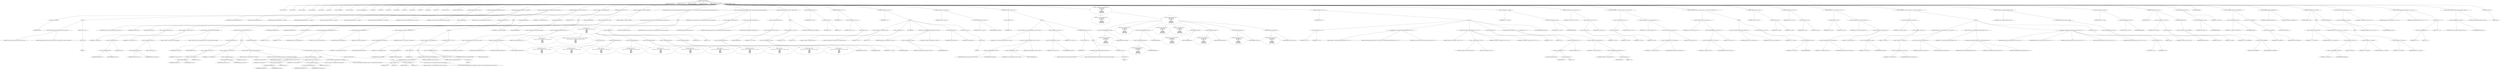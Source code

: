 digraph hostapd_notif_assoc {  
"1000121" [label = "(METHOD,hostapd_notif_assoc)" ]
"1000122" [label = "(PARAM,hostapd_data *hapd)" ]
"1000123" [label = "(PARAM,const u8 *addr)" ]
"1000124" [label = "(PARAM,const u8 *req_ies)" ]
"1000125" [label = "(PARAM,size_t req_ies_len)" ]
"1000126" [label = "(PARAM,int reassoc)" ]
"1000127" [label = "(BLOCK,,)" ]
"1000128" [label = "(LOCAL,v9: const u8 *)" ]
"1000129" [label = "(LOCAL,v10: size_t)" ]
"1000130" [label = "(LOCAL,v12: sta_info *)" ]
"1000131" [label = "(LOCAL,v13: sta_info *)" ]
"1000132" [label = "(LOCAL,v14: bool)" ]
"1000133" [label = "(LOCAL,v15: int)" ]
"1000134" [label = "(LOCAL,v16: unsigned int)" ]
"1000135" [label = "(LOCAL,v17: wpa_event)" ]
"1000136" [label = "(LOCAL,v18: wpa_state_machine *)" ]
"1000137" [label = "(LOCAL,v19: int)" ]
"1000138" [label = "(LOCAL,v20: int)" ]
"1000139" [label = "(LOCAL,v21: u32)" ]
"1000140" [label = "(LOCAL,v22: bool)" ]
"1000141" [label = "(LOCAL,v23: int)" ]
"1000142" [label = "(LOCAL,v24: bool)" ]
"1000143" [label = "(LOCAL,v25: int)" ]
"1000144" [label = "(LOCAL,v26: u32)" ]
"1000145" [label = "(LOCAL,v27: u8 *)" ]
"1000146" [label = "(LOCAL,eid: u8 [ 1064 ])" ]
"1000147" [label = "(LOCAL,elems: ieee802_11_elems)" ]
"1000148" [label = "(CONTROL_STRUCTURE,if ( !addr ),if ( !addr ))" ]
"1000149" [label = "(<operator>.logicalNot,!addr)" ]
"1000150" [label = "(IDENTIFIER,addr,!addr)" ]
"1000151" [label = "(BLOCK,,)" ]
"1000152" [label = "(wpa_printf,wpa_printf(2, \"hostapd_notif_assoc: Skip event with no address\"))" ]
"1000153" [label = "(LITERAL,2,wpa_printf(2, \"hostapd_notif_assoc: Skip event with no address\"))" ]
"1000154" [label = "(LITERAL,\"hostapd_notif_assoc: Skip event with no address\",wpa_printf(2, \"hostapd_notif_assoc: Skip event with no address\"))" ]
"1000155" [label = "(RETURN,return -1;,return -1;)" ]
"1000156" [label = "(<operator>.minus,-1)" ]
"1000157" [label = "(LITERAL,1,-1)" ]
"1000158" [label = "(random_add_randomness,random_add_randomness(addr, 6u))" ]
"1000159" [label = "(IDENTIFIER,addr,random_add_randomness(addr, 6u))" ]
"1000160" [label = "(LITERAL,6u,random_add_randomness(addr, 6u))" ]
"1000161" [label = "(hostapd_logger,hostapd_logger(hapd, addr, 1u, 2, \"associated\"))" ]
"1000162" [label = "(IDENTIFIER,hapd,hostapd_logger(hapd, addr, 1u, 2, \"associated\"))" ]
"1000163" [label = "(IDENTIFIER,addr,hostapd_logger(hapd, addr, 1u, 2, \"associated\"))" ]
"1000164" [label = "(LITERAL,1u,hostapd_logger(hapd, addr, 1u, 2, \"associated\"))" ]
"1000165" [label = "(LITERAL,2,hostapd_logger(hapd, addr, 1u, 2, \"associated\"))" ]
"1000166" [label = "(LITERAL,\"associated\",hostapd_logger(hapd, addr, 1u, 2, \"associated\"))" ]
"1000167" [label = "(ieee802_11_parse_elems,ieee802_11_parse_elems(req_ies, req_ies_len, &elems, 0))" ]
"1000168" [label = "(IDENTIFIER,req_ies,ieee802_11_parse_elems(req_ies, req_ies_len, &elems, 0))" ]
"1000169" [label = "(IDENTIFIER,req_ies_len,ieee802_11_parse_elems(req_ies, req_ies_len, &elems, 0))" ]
"1000170" [label = "(<operator>.addressOf,&elems)" ]
"1000171" [label = "(IDENTIFIER,elems,ieee802_11_parse_elems(req_ies, req_ies_len, &elems, 0))" ]
"1000172" [label = "(LITERAL,0,ieee802_11_parse_elems(req_ies, req_ies_len, &elems, 0))" ]
"1000173" [label = "(CONTROL_STRUCTURE,if ( elems.wps_ie ),if ( elems.wps_ie ))" ]
"1000174" [label = "(<operator>.fieldAccess,elems.wps_ie)" ]
"1000175" [label = "(IDENTIFIER,elems,if ( elems.wps_ie ))" ]
"1000176" [label = "(FIELD_IDENTIFIER,wps_ie,wps_ie)" ]
"1000177" [label = "(BLOCK,,)" ]
"1000178" [label = "(<operator>.assignment,v9 = elems.wps_ie - 2)" ]
"1000179" [label = "(IDENTIFIER,v9,v9 = elems.wps_ie - 2)" ]
"1000180" [label = "(<operator>.subtraction,elems.wps_ie - 2)" ]
"1000181" [label = "(<operator>.fieldAccess,elems.wps_ie)" ]
"1000182" [label = "(IDENTIFIER,elems,elems.wps_ie - 2)" ]
"1000183" [label = "(FIELD_IDENTIFIER,wps_ie,wps_ie)" ]
"1000184" [label = "(LITERAL,2,elems.wps_ie - 2)" ]
"1000185" [label = "(<operator>.assignment,v10 = elems.wps_ie_len + 2)" ]
"1000186" [label = "(IDENTIFIER,v10,v10 = elems.wps_ie_len + 2)" ]
"1000187" [label = "(<operator>.addition,elems.wps_ie_len + 2)" ]
"1000188" [label = "(<operator>.fieldAccess,elems.wps_ie_len)" ]
"1000189" [label = "(IDENTIFIER,elems,elems.wps_ie_len + 2)" ]
"1000190" [label = "(FIELD_IDENTIFIER,wps_ie_len,wps_ie_len)" ]
"1000191" [label = "(LITERAL,2,elems.wps_ie_len + 2)" ]
"1000192" [label = "(wpa_printf,wpa_printf(2, \"STA included WPS IE in (Re)AssocReq\"))" ]
"1000193" [label = "(LITERAL,2,wpa_printf(2, \"STA included WPS IE in (Re)AssocReq\"))" ]
"1000194" [label = "(LITERAL,\"STA included WPS IE in (Re)AssocReq\",wpa_printf(2, \"STA included WPS IE in (Re)AssocReq\"))" ]
"1000195" [label = "(CONTROL_STRUCTURE,else,else)" ]
"1000196" [label = "(CONTROL_STRUCTURE,if ( elems.rsn_ie ),if ( elems.rsn_ie ))" ]
"1000197" [label = "(<operator>.fieldAccess,elems.rsn_ie)" ]
"1000198" [label = "(IDENTIFIER,elems,if ( elems.rsn_ie ))" ]
"1000199" [label = "(FIELD_IDENTIFIER,rsn_ie,rsn_ie)" ]
"1000200" [label = "(BLOCK,,)" ]
"1000201" [label = "(<operator>.assignment,v9 = elems.rsn_ie - 2)" ]
"1000202" [label = "(IDENTIFIER,v9,v9 = elems.rsn_ie - 2)" ]
"1000203" [label = "(<operator>.subtraction,elems.rsn_ie - 2)" ]
"1000204" [label = "(<operator>.fieldAccess,elems.rsn_ie)" ]
"1000205" [label = "(IDENTIFIER,elems,elems.rsn_ie - 2)" ]
"1000206" [label = "(FIELD_IDENTIFIER,rsn_ie,rsn_ie)" ]
"1000207" [label = "(LITERAL,2,elems.rsn_ie - 2)" ]
"1000208" [label = "(<operator>.assignment,v10 = elems.rsn_ie_len + 2)" ]
"1000209" [label = "(IDENTIFIER,v10,v10 = elems.rsn_ie_len + 2)" ]
"1000210" [label = "(<operator>.addition,elems.rsn_ie_len + 2)" ]
"1000211" [label = "(<operator>.fieldAccess,elems.rsn_ie_len)" ]
"1000212" [label = "(IDENTIFIER,elems,elems.rsn_ie_len + 2)" ]
"1000213" [label = "(FIELD_IDENTIFIER,rsn_ie_len,rsn_ie_len)" ]
"1000214" [label = "(LITERAL,2,elems.rsn_ie_len + 2)" ]
"1000215" [label = "(wpa_printf,wpa_printf(2, \"STA included RSN IE in (Re)AssocReq\"))" ]
"1000216" [label = "(LITERAL,2,wpa_printf(2, \"STA included RSN IE in (Re)AssocReq\"))" ]
"1000217" [label = "(LITERAL,\"STA included RSN IE in (Re)AssocReq\",wpa_printf(2, \"STA included RSN IE in (Re)AssocReq\"))" ]
"1000218" [label = "(CONTROL_STRUCTURE,else,else)" ]
"1000219" [label = "(CONTROL_STRUCTURE,if ( elems.wpa_ie ),if ( elems.wpa_ie ))" ]
"1000220" [label = "(<operator>.fieldAccess,elems.wpa_ie)" ]
"1000221" [label = "(IDENTIFIER,elems,if ( elems.wpa_ie ))" ]
"1000222" [label = "(FIELD_IDENTIFIER,wpa_ie,wpa_ie)" ]
"1000223" [label = "(BLOCK,,)" ]
"1000224" [label = "(<operator>.assignment,v9 = elems.wpa_ie - 2)" ]
"1000225" [label = "(IDENTIFIER,v9,v9 = elems.wpa_ie - 2)" ]
"1000226" [label = "(<operator>.subtraction,elems.wpa_ie - 2)" ]
"1000227" [label = "(<operator>.fieldAccess,elems.wpa_ie)" ]
"1000228" [label = "(IDENTIFIER,elems,elems.wpa_ie - 2)" ]
"1000229" [label = "(FIELD_IDENTIFIER,wpa_ie,wpa_ie)" ]
"1000230" [label = "(LITERAL,2,elems.wpa_ie - 2)" ]
"1000231" [label = "(<operator>.assignment,v10 = elems.wpa_ie_len + 2)" ]
"1000232" [label = "(IDENTIFIER,v10,v10 = elems.wpa_ie_len + 2)" ]
"1000233" [label = "(<operator>.addition,elems.wpa_ie_len + 2)" ]
"1000234" [label = "(<operator>.fieldAccess,elems.wpa_ie_len)" ]
"1000235" [label = "(IDENTIFIER,elems,elems.wpa_ie_len + 2)" ]
"1000236" [label = "(FIELD_IDENTIFIER,wpa_ie_len,wpa_ie_len)" ]
"1000237" [label = "(LITERAL,2,elems.wpa_ie_len + 2)" ]
"1000238" [label = "(wpa_printf,wpa_printf(2, \"STA included WPA IE in (Re)AssocReq\"))" ]
"1000239" [label = "(LITERAL,2,wpa_printf(2, \"STA included WPA IE in (Re)AssocReq\"))" ]
"1000240" [label = "(LITERAL,\"STA included WPA IE in (Re)AssocReq\",wpa_printf(2, \"STA included WPA IE in (Re)AssocReq\"))" ]
"1000241" [label = "(CONTROL_STRUCTURE,else,else)" ]
"1000242" [label = "(BLOCK,,)" ]
"1000243" [label = "(<operator>.assignment,v9 = 0)" ]
"1000244" [label = "(IDENTIFIER,v9,v9 = 0)" ]
"1000245" [label = "(LITERAL,0,v9 = 0)" ]
"1000246" [label = "(<operator>.assignment,v10 = 0)" ]
"1000247" [label = "(IDENTIFIER,v10,v10 = 0)" ]
"1000248" [label = "(LITERAL,0,v10 = 0)" ]
"1000249" [label = "(wpa_printf,wpa_printf(2, \"STA did not include WPS/RSN/WPA IE in (Re)AssocReq\"))" ]
"1000250" [label = "(LITERAL,2,wpa_printf(2, \"STA did not include WPS/RSN/WPA IE in (Re)AssocReq\"))" ]
"1000251" [label = "(LITERAL,\"STA did not include WPS/RSN/WPA IE in (Re)AssocReq\",wpa_printf(2, \"STA did not include WPS/RSN/WPA IE in (Re)AssocReq\"))" ]
"1000252" [label = "(<operator>.assignment,v12 = ap_get_sta(hapd, addr))" ]
"1000253" [label = "(IDENTIFIER,v12,v12 = ap_get_sta(hapd, addr))" ]
"1000254" [label = "(ap_get_sta,ap_get_sta(hapd, addr))" ]
"1000255" [label = "(IDENTIFIER,hapd,ap_get_sta(hapd, addr))" ]
"1000256" [label = "(IDENTIFIER,addr,ap_get_sta(hapd, addr))" ]
"1000257" [label = "(CONTROL_STRUCTURE,if ( v12 ),if ( v12 ))" ]
"1000258" [label = "(IDENTIFIER,v12,if ( v12 ))" ]
"1000259" [label = "(BLOCK,,)" ]
"1000260" [label = "(<operator>.assignment,v13 = v12)" ]
"1000261" [label = "(IDENTIFIER,v13,v13 = v12)" ]
"1000262" [label = "(IDENTIFIER,v12,v13 = v12)" ]
"1000263" [label = "(ap_sta_no_session_timeout,ap_sta_no_session_timeout(hapd, v12))" ]
"1000264" [label = "(IDENTIFIER,hapd,ap_sta_no_session_timeout(hapd, v12))" ]
"1000265" [label = "(IDENTIFIER,v12,ap_sta_no_session_timeout(hapd, v12))" ]
"1000266" [label = "(accounting_sta_stop,accounting_sta_stop(hapd, v13))" ]
"1000267" [label = "(IDENTIFIER,hapd,accounting_sta_stop(hapd, v13))" ]
"1000268" [label = "(IDENTIFIER,v13,accounting_sta_stop(hapd, v13))" ]
"1000269" [label = "(<operator>.assignment,v13->timeout_next = STA_NULLFUNC)" ]
"1000270" [label = "(<operator>.indirectFieldAccess,v13->timeout_next)" ]
"1000271" [label = "(IDENTIFIER,v13,v13->timeout_next = STA_NULLFUNC)" ]
"1000272" [label = "(FIELD_IDENTIFIER,timeout_next,timeout_next)" ]
"1000273" [label = "(IDENTIFIER,STA_NULLFUNC,v13->timeout_next = STA_NULLFUNC)" ]
"1000274" [label = "(CONTROL_STRUCTURE,else,else)" ]
"1000275" [label = "(BLOCK,,)" ]
"1000276" [label = "(<operator>.assignment,v13 = ap_sta_add(hapd, addr))" ]
"1000277" [label = "(IDENTIFIER,v13,v13 = ap_sta_add(hapd, addr))" ]
"1000278" [label = "(ap_sta_add,ap_sta_add(hapd, addr))" ]
"1000279" [label = "(IDENTIFIER,hapd,ap_sta_add(hapd, addr))" ]
"1000280" [label = "(IDENTIFIER,addr,ap_sta_add(hapd, addr))" ]
"1000281" [label = "(CONTROL_STRUCTURE,if ( !v13 ),if ( !v13 ))" ]
"1000282" [label = "(<operator>.logicalNot,!v13)" ]
"1000283" [label = "(IDENTIFIER,v13,!v13)" ]
"1000284" [label = "(BLOCK,,)" ]
"1000285" [label = "(hostapd_drv_sta_disassoc,hostapd_drv_sta_disassoc(hapd, addr, 5))" ]
"1000286" [label = "(IDENTIFIER,hapd,hostapd_drv_sta_disassoc(hapd, addr, 5))" ]
"1000287" [label = "(IDENTIFIER,addr,hostapd_drv_sta_disassoc(hapd, addr, 5))" ]
"1000288" [label = "(LITERAL,5,hostapd_drv_sta_disassoc(hapd, addr, 5))" ]
"1000289" [label = "(RETURN,return -1;,return -1;)" ]
"1000290" [label = "(<operator>.minus,-1)" ]
"1000291" [label = "(LITERAL,1,-1)" ]
"1000292" [label = "(<operators>.assignmentAnd,v13->flags &= 0xFFFECFFF)" ]
"1000293" [label = "(<operator>.indirectFieldAccess,v13->flags)" ]
"1000294" [label = "(IDENTIFIER,v13,v13->flags &= 0xFFFECFFF)" ]
"1000295" [label = "(FIELD_IDENTIFIER,flags,flags)" ]
"1000296" [label = "(LITERAL,0xFFFECFFF,v13->flags &= 0xFFFECFFF)" ]
"1000297" [label = "(CONTROL_STRUCTURE,if ( !hapd->iface->drv_max_acl_mac_addrs && hostapd_check_acl(hapd, addr, 0) != 1 ),if ( !hapd->iface->drv_max_acl_mac_addrs && hostapd_check_acl(hapd, addr, 0) != 1 ))" ]
"1000298" [label = "(<operator>.logicalAnd,!hapd->iface->drv_max_acl_mac_addrs && hostapd_check_acl(hapd, addr, 0) != 1)" ]
"1000299" [label = "(<operator>.logicalNot,!hapd->iface->drv_max_acl_mac_addrs)" ]
"1000300" [label = "(<operator>.indirectFieldAccess,hapd->iface->drv_max_acl_mac_addrs)" ]
"1000301" [label = "(<operator>.indirectFieldAccess,hapd->iface)" ]
"1000302" [label = "(IDENTIFIER,hapd,!hapd->iface->drv_max_acl_mac_addrs)" ]
"1000303" [label = "(FIELD_IDENTIFIER,iface,iface)" ]
"1000304" [label = "(FIELD_IDENTIFIER,drv_max_acl_mac_addrs,drv_max_acl_mac_addrs)" ]
"1000305" [label = "(<operator>.notEquals,hostapd_check_acl(hapd, addr, 0) != 1)" ]
"1000306" [label = "(hostapd_check_acl,hostapd_check_acl(hapd, addr, 0))" ]
"1000307" [label = "(IDENTIFIER,hapd,hostapd_check_acl(hapd, addr, 0))" ]
"1000308" [label = "(IDENTIFIER,addr,hostapd_check_acl(hapd, addr, 0))" ]
"1000309" [label = "(LITERAL,0,hostapd_check_acl(hapd, addr, 0))" ]
"1000310" [label = "(LITERAL,1,hostapd_check_acl(hapd, addr, 0) != 1)" ]
"1000311" [label = "(BLOCK,,)" ]
"1000312" [label = "(wpa_printf,wpa_printf(\n      3,\n      \"STA %02x:%02x:%02x:%02x:%02x:%02x not allowed to connect\",\n      *addr,\n      addr[1],\n      addr[2],\n      addr[3],\n      addr[4],\n      addr[5]))" ]
"1000313" [label = "(LITERAL,3,wpa_printf(\n      3,\n      \"STA %02x:%02x:%02x:%02x:%02x:%02x not allowed to connect\",\n      *addr,\n      addr[1],\n      addr[2],\n      addr[3],\n      addr[4],\n      addr[5]))" ]
"1000314" [label = "(LITERAL,\"STA %02x:%02x:%02x:%02x:%02x:%02x not allowed to connect\",wpa_printf(\n      3,\n      \"STA %02x:%02x:%02x:%02x:%02x:%02x not allowed to connect\",\n      *addr,\n      addr[1],\n      addr[2],\n      addr[3],\n      addr[4],\n      addr[5]))" ]
"1000315" [label = "(<operator>.indirection,*addr)" ]
"1000316" [label = "(IDENTIFIER,addr,wpa_printf(\n      3,\n      \"STA %02x:%02x:%02x:%02x:%02x:%02x not allowed to connect\",\n      *addr,\n      addr[1],\n      addr[2],\n      addr[3],\n      addr[4],\n      addr[5]))" ]
"1000317" [label = "(<operator>.indirectIndexAccess,addr[1])" ]
"1000318" [label = "(IDENTIFIER,addr,wpa_printf(\n      3,\n      \"STA %02x:%02x:%02x:%02x:%02x:%02x not allowed to connect\",\n      *addr,\n      addr[1],\n      addr[2],\n      addr[3],\n      addr[4],\n      addr[5]))" ]
"1000319" [label = "(LITERAL,1,wpa_printf(\n      3,\n      \"STA %02x:%02x:%02x:%02x:%02x:%02x not allowed to connect\",\n      *addr,\n      addr[1],\n      addr[2],\n      addr[3],\n      addr[4],\n      addr[5]))" ]
"1000320" [label = "(<operator>.indirectIndexAccess,addr[2])" ]
"1000321" [label = "(IDENTIFIER,addr,wpa_printf(\n      3,\n      \"STA %02x:%02x:%02x:%02x:%02x:%02x not allowed to connect\",\n      *addr,\n      addr[1],\n      addr[2],\n      addr[3],\n      addr[4],\n      addr[5]))" ]
"1000322" [label = "(LITERAL,2,wpa_printf(\n      3,\n      \"STA %02x:%02x:%02x:%02x:%02x:%02x not allowed to connect\",\n      *addr,\n      addr[1],\n      addr[2],\n      addr[3],\n      addr[4],\n      addr[5]))" ]
"1000323" [label = "(<operator>.indirectIndexAccess,addr[3])" ]
"1000324" [label = "(IDENTIFIER,addr,wpa_printf(\n      3,\n      \"STA %02x:%02x:%02x:%02x:%02x:%02x not allowed to connect\",\n      *addr,\n      addr[1],\n      addr[2],\n      addr[3],\n      addr[4],\n      addr[5]))" ]
"1000325" [label = "(LITERAL,3,wpa_printf(\n      3,\n      \"STA %02x:%02x:%02x:%02x:%02x:%02x not allowed to connect\",\n      *addr,\n      addr[1],\n      addr[2],\n      addr[3],\n      addr[4],\n      addr[5]))" ]
"1000326" [label = "(<operator>.indirectIndexAccess,addr[4])" ]
"1000327" [label = "(IDENTIFIER,addr,wpa_printf(\n      3,\n      \"STA %02x:%02x:%02x:%02x:%02x:%02x not allowed to connect\",\n      *addr,\n      addr[1],\n      addr[2],\n      addr[3],\n      addr[4],\n      addr[5]))" ]
"1000328" [label = "(LITERAL,4,wpa_printf(\n      3,\n      \"STA %02x:%02x:%02x:%02x:%02x:%02x not allowed to connect\",\n      *addr,\n      addr[1],\n      addr[2],\n      addr[3],\n      addr[4],\n      addr[5]))" ]
"1000329" [label = "(<operator>.indirectIndexAccess,addr[5])" ]
"1000330" [label = "(IDENTIFIER,addr,wpa_printf(\n      3,\n      \"STA %02x:%02x:%02x:%02x:%02x:%02x not allowed to connect\",\n      *addr,\n      addr[1],\n      addr[2],\n      addr[3],\n      addr[4],\n      addr[5]))" ]
"1000331" [label = "(LITERAL,5,wpa_printf(\n      3,\n      \"STA %02x:%02x:%02x:%02x:%02x:%02x not allowed to connect\",\n      *addr,\n      addr[1],\n      addr[2],\n      addr[3],\n      addr[4],\n      addr[5]))" ]
"1000332" [label = "(<operator>.assignment,v15 = 1)" ]
"1000333" [label = "(IDENTIFIER,v15,v15 = 1)" ]
"1000334" [label = "(LITERAL,1,v15 = 1)" ]
"1000335" [label = "(CONTROL_STRUCTURE,goto fail;,goto fail;)" ]
"1000336" [label = "(ap_copy_sta_supp_op_classes,ap_copy_sta_supp_op_classes(v13, elems.supp_op_classes, elems.supp_op_classes_len))" ]
"1000337" [label = "(IDENTIFIER,v13,ap_copy_sta_supp_op_classes(v13, elems.supp_op_classes, elems.supp_op_classes_len))" ]
"1000338" [label = "(<operator>.fieldAccess,elems.supp_op_classes)" ]
"1000339" [label = "(IDENTIFIER,elems,ap_copy_sta_supp_op_classes(v13, elems.supp_op_classes, elems.supp_op_classes_len))" ]
"1000340" [label = "(FIELD_IDENTIFIER,supp_op_classes,supp_op_classes)" ]
"1000341" [label = "(<operator>.fieldAccess,elems.supp_op_classes_len)" ]
"1000342" [label = "(IDENTIFIER,elems,ap_copy_sta_supp_op_classes(v13, elems.supp_op_classes, elems.supp_op_classes_len))" ]
"1000343" [label = "(FIELD_IDENTIFIER,supp_op_classes_len,supp_op_classes_len)" ]
"1000344" [label = "(CONTROL_STRUCTURE,if ( !hapd->conf->wpa ),if ( !hapd->conf->wpa ))" ]
"1000345" [label = "(<operator>.logicalNot,!hapd->conf->wpa)" ]
"1000346" [label = "(<operator>.indirectFieldAccess,hapd->conf->wpa)" ]
"1000347" [label = "(<operator>.indirectFieldAccess,hapd->conf)" ]
"1000348" [label = "(IDENTIFIER,hapd,!hapd->conf->wpa)" ]
"1000349" [label = "(FIELD_IDENTIFIER,conf,conf)" ]
"1000350" [label = "(FIELD_IDENTIFIER,wpa,wpa)" ]
"1000351" [label = "(BLOCK,,)" ]
"1000352" [label = "(<operator>.assignment,v16 = v13->flags)" ]
"1000353" [label = "(IDENTIFIER,v16,v16 = v13->flags)" ]
"1000354" [label = "(<operator>.indirectFieldAccess,v13->flags)" ]
"1000355" [label = "(IDENTIFIER,v13,v16 = v13->flags)" ]
"1000356" [label = "(FIELD_IDENTIFIER,flags,flags)" ]
"1000357" [label = "(CONTROL_STRUCTURE,goto LABEL_22;,goto LABEL_22;)" ]
"1000358" [label = "(<operator>.assignment,v14 = v9 == 0)" ]
"1000359" [label = "(IDENTIFIER,v14,v14 = v9 == 0)" ]
"1000360" [label = "(<operator>.equals,v9 == 0)" ]
"1000361" [label = "(IDENTIFIER,v9,v9 == 0)" ]
"1000362" [label = "(LITERAL,0,v9 == 0)" ]
"1000363" [label = "(CONTROL_STRUCTURE,if ( v9 ),if ( v9 ))" ]
"1000364" [label = "(IDENTIFIER,v9,if ( v9 ))" ]
"1000365" [label = "(<operator>.assignment,v14 = v10 == 0)" ]
"1000366" [label = "(IDENTIFIER,v14,v14 = v10 == 0)" ]
"1000367" [label = "(<operator>.equals,v10 == 0)" ]
"1000368" [label = "(IDENTIFIER,v10,v10 == 0)" ]
"1000369" [label = "(LITERAL,0,v10 == 0)" ]
"1000370" [label = "(CONTROL_STRUCTURE,if ( v14 ),if ( v14 ))" ]
"1000371" [label = "(IDENTIFIER,v14,if ( v14 ))" ]
"1000372" [label = "(BLOCK,,)" ]
"1000373" [label = "(wpa_printf,wpa_printf(2, \"No WPA/RSN IE from STA\"))" ]
"1000374" [label = "(LITERAL,2,wpa_printf(2, \"No WPA/RSN IE from STA\"))" ]
"1000375" [label = "(LITERAL,\"No WPA/RSN IE from STA\",wpa_printf(2, \"No WPA/RSN IE from STA\"))" ]
"1000376" [label = "(<operator>.assignment,v15 = 13)" ]
"1000377" [label = "(IDENTIFIER,v15,v15 = 13)" ]
"1000378" [label = "(LITERAL,13,v15 = 13)" ]
"1000379" [label = "(JUMP_TARGET,fail)" ]
"1000380" [label = "(hostapd_drv_sta_disassoc,hostapd_drv_sta_disassoc(hapd, v13->addr, v15))" ]
"1000381" [label = "(IDENTIFIER,hapd,hostapd_drv_sta_disassoc(hapd, v13->addr, v15))" ]
"1000382" [label = "(<operator>.indirectFieldAccess,v13->addr)" ]
"1000383" [label = "(IDENTIFIER,v13,hostapd_drv_sta_disassoc(hapd, v13->addr, v15))" ]
"1000384" [label = "(FIELD_IDENTIFIER,addr,addr)" ]
"1000385" [label = "(IDENTIFIER,v15,hostapd_drv_sta_disassoc(hapd, v13->addr, v15))" ]
"1000386" [label = "(ap_free_sta,ap_free_sta(hapd, v13))" ]
"1000387" [label = "(IDENTIFIER,hapd,ap_free_sta(hapd, v13))" ]
"1000388" [label = "(IDENTIFIER,v13,ap_free_sta(hapd, v13))" ]
"1000389" [label = "(RETURN,return -1;,return -1;)" ]
"1000390" [label = "(<operator>.minus,-1)" ]
"1000391" [label = "(LITERAL,1,-1)" ]
"1000392" [label = "(<operator>.assignment,v18 = v13->wpa_sm)" ]
"1000393" [label = "(IDENTIFIER,v18,v18 = v13->wpa_sm)" ]
"1000394" [label = "(<operator>.indirectFieldAccess,v13->wpa_sm)" ]
"1000395" [label = "(IDENTIFIER,v13,v18 = v13->wpa_sm)" ]
"1000396" [label = "(FIELD_IDENTIFIER,wpa_sm,wpa_sm)" ]
"1000397" [label = "(CONTROL_STRUCTURE,if ( !v18 ),if ( !v18 ))" ]
"1000398" [label = "(<operator>.logicalNot,!v18)" ]
"1000399" [label = "(IDENTIFIER,v18,!v18)" ]
"1000400" [label = "(BLOCK,,)" ]
"1000401" [label = "(<operator>.assignment,v18 = wpa_auth_sta_init(hapd->wpa_auth, v13->addr, 0))" ]
"1000402" [label = "(IDENTIFIER,v18,v18 = wpa_auth_sta_init(hapd->wpa_auth, v13->addr, 0))" ]
"1000403" [label = "(wpa_auth_sta_init,wpa_auth_sta_init(hapd->wpa_auth, v13->addr, 0))" ]
"1000404" [label = "(<operator>.indirectFieldAccess,hapd->wpa_auth)" ]
"1000405" [label = "(IDENTIFIER,hapd,wpa_auth_sta_init(hapd->wpa_auth, v13->addr, 0))" ]
"1000406" [label = "(FIELD_IDENTIFIER,wpa_auth,wpa_auth)" ]
"1000407" [label = "(<operator>.indirectFieldAccess,v13->addr)" ]
"1000408" [label = "(IDENTIFIER,v13,wpa_auth_sta_init(hapd->wpa_auth, v13->addr, 0))" ]
"1000409" [label = "(FIELD_IDENTIFIER,addr,addr)" ]
"1000410" [label = "(LITERAL,0,wpa_auth_sta_init(hapd->wpa_auth, v13->addr, 0))" ]
"1000411" [label = "(<operator>.assignment,v13->wpa_sm = v18)" ]
"1000412" [label = "(<operator>.indirectFieldAccess,v13->wpa_sm)" ]
"1000413" [label = "(IDENTIFIER,v13,v13->wpa_sm = v18)" ]
"1000414" [label = "(FIELD_IDENTIFIER,wpa_sm,wpa_sm)" ]
"1000415" [label = "(IDENTIFIER,v18,v13->wpa_sm = v18)" ]
"1000416" [label = "(CONTROL_STRUCTURE,if ( !v18 ),if ( !v18 ))" ]
"1000417" [label = "(<operator>.logicalNot,!v18)" ]
"1000418" [label = "(IDENTIFIER,v18,!v18)" ]
"1000419" [label = "(BLOCK,,)" ]
"1000420" [label = "(wpa_printf,wpa_printf(5, \"Failed to initialize WPA state machine\"))" ]
"1000421" [label = "(LITERAL,5,wpa_printf(5, \"Failed to initialize WPA state machine\"))" ]
"1000422" [label = "(LITERAL,\"Failed to initialize WPA state machine\",wpa_printf(5, \"Failed to initialize WPA state machine\"))" ]
"1000423" [label = "(RETURN,return -1;,return -1;)" ]
"1000424" [label = "(<operator>.minus,-1)" ]
"1000425" [label = "(LITERAL,1,-1)" ]
"1000426" [label = "(<operator>.assignment,v19 = wpa_validate_wpa_ie(\n          hapd->wpa_auth,\n          v18,\n          hapd->iface->freq,\n          v9,\n          v10,\n          elems.mdie,\n          elems.mdie_len,\n          elems.owe_dh,\n          elems.owe_dh_len))" ]
"1000427" [label = "(IDENTIFIER,v19,v19 = wpa_validate_wpa_ie(\n          hapd->wpa_auth,\n          v18,\n          hapd->iface->freq,\n          v9,\n          v10,\n          elems.mdie,\n          elems.mdie_len,\n          elems.owe_dh,\n          elems.owe_dh_len))" ]
"1000428" [label = "(wpa_validate_wpa_ie,wpa_validate_wpa_ie(\n          hapd->wpa_auth,\n          v18,\n          hapd->iface->freq,\n          v9,\n          v10,\n          elems.mdie,\n          elems.mdie_len,\n          elems.owe_dh,\n          elems.owe_dh_len))" ]
"1000429" [label = "(<operator>.indirectFieldAccess,hapd->wpa_auth)" ]
"1000430" [label = "(IDENTIFIER,hapd,wpa_validate_wpa_ie(\n          hapd->wpa_auth,\n          v18,\n          hapd->iface->freq,\n          v9,\n          v10,\n          elems.mdie,\n          elems.mdie_len,\n          elems.owe_dh,\n          elems.owe_dh_len))" ]
"1000431" [label = "(FIELD_IDENTIFIER,wpa_auth,wpa_auth)" ]
"1000432" [label = "(IDENTIFIER,v18,wpa_validate_wpa_ie(\n          hapd->wpa_auth,\n          v18,\n          hapd->iface->freq,\n          v9,\n          v10,\n          elems.mdie,\n          elems.mdie_len,\n          elems.owe_dh,\n          elems.owe_dh_len))" ]
"1000433" [label = "(<operator>.indirectFieldAccess,hapd->iface->freq)" ]
"1000434" [label = "(<operator>.indirectFieldAccess,hapd->iface)" ]
"1000435" [label = "(IDENTIFIER,hapd,wpa_validate_wpa_ie(\n          hapd->wpa_auth,\n          v18,\n          hapd->iface->freq,\n          v9,\n          v10,\n          elems.mdie,\n          elems.mdie_len,\n          elems.owe_dh,\n          elems.owe_dh_len))" ]
"1000436" [label = "(FIELD_IDENTIFIER,iface,iface)" ]
"1000437" [label = "(FIELD_IDENTIFIER,freq,freq)" ]
"1000438" [label = "(IDENTIFIER,v9,wpa_validate_wpa_ie(\n          hapd->wpa_auth,\n          v18,\n          hapd->iface->freq,\n          v9,\n          v10,\n          elems.mdie,\n          elems.mdie_len,\n          elems.owe_dh,\n          elems.owe_dh_len))" ]
"1000439" [label = "(IDENTIFIER,v10,wpa_validate_wpa_ie(\n          hapd->wpa_auth,\n          v18,\n          hapd->iface->freq,\n          v9,\n          v10,\n          elems.mdie,\n          elems.mdie_len,\n          elems.owe_dh,\n          elems.owe_dh_len))" ]
"1000440" [label = "(<operator>.fieldAccess,elems.mdie)" ]
"1000441" [label = "(IDENTIFIER,elems,wpa_validate_wpa_ie(\n          hapd->wpa_auth,\n          v18,\n          hapd->iface->freq,\n          v9,\n          v10,\n          elems.mdie,\n          elems.mdie_len,\n          elems.owe_dh,\n          elems.owe_dh_len))" ]
"1000442" [label = "(FIELD_IDENTIFIER,mdie,mdie)" ]
"1000443" [label = "(<operator>.fieldAccess,elems.mdie_len)" ]
"1000444" [label = "(IDENTIFIER,elems,wpa_validate_wpa_ie(\n          hapd->wpa_auth,\n          v18,\n          hapd->iface->freq,\n          v9,\n          v10,\n          elems.mdie,\n          elems.mdie_len,\n          elems.owe_dh,\n          elems.owe_dh_len))" ]
"1000445" [label = "(FIELD_IDENTIFIER,mdie_len,mdie_len)" ]
"1000446" [label = "(<operator>.fieldAccess,elems.owe_dh)" ]
"1000447" [label = "(IDENTIFIER,elems,wpa_validate_wpa_ie(\n          hapd->wpa_auth,\n          v18,\n          hapd->iface->freq,\n          v9,\n          v10,\n          elems.mdie,\n          elems.mdie_len,\n          elems.owe_dh,\n          elems.owe_dh_len))" ]
"1000448" [label = "(FIELD_IDENTIFIER,owe_dh,owe_dh)" ]
"1000449" [label = "(<operator>.fieldAccess,elems.owe_dh_len)" ]
"1000450" [label = "(IDENTIFIER,elems,wpa_validate_wpa_ie(\n          hapd->wpa_auth,\n          v18,\n          hapd->iface->freq,\n          v9,\n          v10,\n          elems.mdie,\n          elems.mdie_len,\n          elems.owe_dh,\n          elems.owe_dh_len))" ]
"1000451" [label = "(FIELD_IDENTIFIER,owe_dh_len,owe_dh_len)" ]
"1000452" [label = "(CONTROL_STRUCTURE,if ( v19 ),if ( v19 ))" ]
"1000453" [label = "(IDENTIFIER,v19,if ( v19 ))" ]
"1000454" [label = "(BLOCK,,)" ]
"1000455" [label = "(<operator>.assignment,v20 = v19)" ]
"1000456" [label = "(IDENTIFIER,v20,v20 = v19)" ]
"1000457" [label = "(IDENTIFIER,v19,v20 = v19)" ]
"1000458" [label = "(wpa_printf,wpa_printf(2, \"WPA/RSN information element rejected? (res %u)\", v19))" ]
"1000459" [label = "(LITERAL,2,wpa_printf(2, \"WPA/RSN information element rejected? (res %u)\", v19))" ]
"1000460" [label = "(LITERAL,\"WPA/RSN information element rejected? (res %u)\",wpa_printf(2, \"WPA/RSN information element rejected? (res %u)\", v19))" ]
"1000461" [label = "(IDENTIFIER,v19,wpa_printf(2, \"WPA/RSN information element rejected? (res %u)\", v19))" ]
"1000462" [label = "(wpa_hexdump,wpa_hexdump(2, (const unsigned __int8 *)\"IE\", v9, v10))" ]
"1000463" [label = "(LITERAL,2,wpa_hexdump(2, (const unsigned __int8 *)\"IE\", v9, v10))" ]
"1000464" [label = "(<operator>.cast,(const unsigned __int8 *)\"IE\")" ]
"1000465" [label = "(UNKNOWN,const unsigned __int8 *,const unsigned __int8 *)" ]
"1000466" [label = "(LITERAL,\"IE\",(const unsigned __int8 *)\"IE\")" ]
"1000467" [label = "(IDENTIFIER,v9,wpa_hexdump(2, (const unsigned __int8 *)\"IE\", v9, v10))" ]
"1000468" [label = "(IDENTIFIER,v10,wpa_hexdump(2, (const unsigned __int8 *)\"IE\", v9, v10))" ]
"1000469" [label = "(<operator>.assignment,v15 = 13)" ]
"1000470" [label = "(IDENTIFIER,v15,v15 = 13)" ]
"1000471" [label = "(LITERAL,13,v15 = 13)" ]
"1000472" [label = "(CONTROL_STRUCTURE,if ( (unsigned int)(v20 - 2) < 7 ),if ( (unsigned int)(v20 - 2) < 7 ))" ]
"1000473" [label = "(<operator>.lessThan,(unsigned int)(v20 - 2) < 7)" ]
"1000474" [label = "(<operator>.cast,(unsigned int)(v20 - 2))" ]
"1000475" [label = "(UNKNOWN,unsigned int,unsigned int)" ]
"1000476" [label = "(<operator>.subtraction,v20 - 2)" ]
"1000477" [label = "(IDENTIFIER,v20,v20 - 2)" ]
"1000478" [label = "(LITERAL,2,v20 - 2)" ]
"1000479" [label = "(LITERAL,7,(unsigned int)(v20 - 2) < 7)" ]
"1000480" [label = "(<operator>.assignment,v15 = dword_9BD7C[v20 - 2])" ]
"1000481" [label = "(IDENTIFIER,v15,v15 = dword_9BD7C[v20 - 2])" ]
"1000482" [label = "(<operator>.indirectIndexAccess,dword_9BD7C[v20 - 2])" ]
"1000483" [label = "(IDENTIFIER,dword_9BD7C,v15 = dword_9BD7C[v20 - 2])" ]
"1000484" [label = "(<operator>.subtraction,v20 - 2)" ]
"1000485" [label = "(IDENTIFIER,v20,v20 - 2)" ]
"1000486" [label = "(LITERAL,2,v20 - 2)" ]
"1000487" [label = "(CONTROL_STRUCTURE,goto fail;,goto fail;)" ]
"1000488" [label = "(<operator>.assignment,v21 = v13->flags)" ]
"1000489" [label = "(IDENTIFIER,v21,v21 = v13->flags)" ]
"1000490" [label = "(<operator>.indirectFieldAccess,v13->flags)" ]
"1000491" [label = "(IDENTIFIER,v13,v21 = v13->flags)" ]
"1000492" [label = "(FIELD_IDENTIFIER,flags,flags)" ]
"1000493" [label = "(<operator>.assignment,v22 = (v21 & 0x402) == 1026)" ]
"1000494" [label = "(IDENTIFIER,v22,v22 = (v21 & 0x402) == 1026)" ]
"1000495" [label = "(<operator>.equals,(v21 & 0x402) == 1026)" ]
"1000496" [label = "(<operator>.and,v21 & 0x402)" ]
"1000497" [label = "(IDENTIFIER,v21,v21 & 0x402)" ]
"1000498" [label = "(LITERAL,0x402,v21 & 0x402)" ]
"1000499" [label = "(LITERAL,1026,(v21 & 0x402) == 1026)" ]
"1000500" [label = "(CONTROL_STRUCTURE,if ( (v21 & 0x402) == 1026 ),if ( (v21 & 0x402) == 1026 ))" ]
"1000501" [label = "(<operator>.equals,(v21 & 0x402) == 1026)" ]
"1000502" [label = "(<operator>.and,v21 & 0x402)" ]
"1000503" [label = "(IDENTIFIER,v21,v21 & 0x402)" ]
"1000504" [label = "(LITERAL,0x402,v21 & 0x402)" ]
"1000505" [label = "(LITERAL,1026,(v21 & 0x402) == 1026)" ]
"1000506" [label = "(<operator>.assignment,v22 = v13->sa_query_timed_out == 0)" ]
"1000507" [label = "(IDENTIFIER,v22,v22 = v13->sa_query_timed_out == 0)" ]
"1000508" [label = "(<operator>.equals,v13->sa_query_timed_out == 0)" ]
"1000509" [label = "(<operator>.indirectFieldAccess,v13->sa_query_timed_out)" ]
"1000510" [label = "(IDENTIFIER,v13,v13->sa_query_timed_out == 0)" ]
"1000511" [label = "(FIELD_IDENTIFIER,sa_query_timed_out,sa_query_timed_out)" ]
"1000512" [label = "(LITERAL,0,v13->sa_query_timed_out == 0)" ]
"1000513" [label = "(CONTROL_STRUCTURE,if ( v22 && v13->sa_query_count >= 1 ),if ( v22 && v13->sa_query_count >= 1 ))" ]
"1000514" [label = "(<operator>.logicalAnd,v22 && v13->sa_query_count >= 1)" ]
"1000515" [label = "(IDENTIFIER,v22,v22 && v13->sa_query_count >= 1)" ]
"1000516" [label = "(<operator>.greaterEqualsThan,v13->sa_query_count >= 1)" ]
"1000517" [label = "(<operator>.indirectFieldAccess,v13->sa_query_count)" ]
"1000518" [label = "(IDENTIFIER,v13,v13->sa_query_count >= 1)" ]
"1000519" [label = "(FIELD_IDENTIFIER,sa_query_count,sa_query_count)" ]
"1000520" [label = "(LITERAL,1,v13->sa_query_count >= 1)" ]
"1000521" [label = "(BLOCK,,)" ]
"1000522" [label = "(ap_check_sa_query_timeout,ap_check_sa_query_timeout(hapd, v13))" ]
"1000523" [label = "(IDENTIFIER,hapd,ap_check_sa_query_timeout(hapd, v13))" ]
"1000524" [label = "(IDENTIFIER,v13,ap_check_sa_query_timeout(hapd, v13))" ]
"1000525" [label = "(<operator>.assignment,v21 = v13->flags)" ]
"1000526" [label = "(IDENTIFIER,v21,v21 = v13->flags)" ]
"1000527" [label = "(<operator>.indirectFieldAccess,v13->flags)" ]
"1000528" [label = "(IDENTIFIER,v13,v21 = v13->flags)" ]
"1000529" [label = "(FIELD_IDENTIFIER,flags,flags)" ]
"1000530" [label = "(<operator>.assignment,v23 = v21 & 0x402)" ]
"1000531" [label = "(IDENTIFIER,v23,v23 = v21 & 0x402)" ]
"1000532" [label = "(<operator>.and,v21 & 0x402)" ]
"1000533" [label = "(IDENTIFIER,v21,v21 & 0x402)" ]
"1000534" [label = "(LITERAL,0x402,v21 & 0x402)" ]
"1000535" [label = "(<operator>.assignment,v24 = v23 == 1026)" ]
"1000536" [label = "(IDENTIFIER,v24,v24 = v23 == 1026)" ]
"1000537" [label = "(<operator>.equals,v23 == 1026)" ]
"1000538" [label = "(IDENTIFIER,v23,v23 == 1026)" ]
"1000539" [label = "(LITERAL,1026,v23 == 1026)" ]
"1000540" [label = "(CONTROL_STRUCTURE,if ( v23 == 1026 ),if ( v23 == 1026 ))" ]
"1000541" [label = "(<operator>.equals,v23 == 1026)" ]
"1000542" [label = "(IDENTIFIER,v23,v23 == 1026)" ]
"1000543" [label = "(LITERAL,1026,v23 == 1026)" ]
"1000544" [label = "(<operator>.assignment,v24 = v13->sa_query_timed_out == 0)" ]
"1000545" [label = "(IDENTIFIER,v24,v24 = v13->sa_query_timed_out == 0)" ]
"1000546" [label = "(<operator>.equals,v13->sa_query_timed_out == 0)" ]
"1000547" [label = "(<operator>.indirectFieldAccess,v13->sa_query_timed_out)" ]
"1000548" [label = "(IDENTIFIER,v13,v13->sa_query_timed_out == 0)" ]
"1000549" [label = "(FIELD_IDENTIFIER,sa_query_timed_out,sa_query_timed_out)" ]
"1000550" [label = "(LITERAL,0,v13->sa_query_timed_out == 0)" ]
"1000551" [label = "(CONTROL_STRUCTURE,if ( v24 && v13->auth_alg != 2 ),if ( v24 && v13->auth_alg != 2 ))" ]
"1000552" [label = "(<operator>.logicalAnd,v24 && v13->auth_alg != 2)" ]
"1000553" [label = "(IDENTIFIER,v24,v24 && v13->auth_alg != 2)" ]
"1000554" [label = "(<operator>.notEquals,v13->auth_alg != 2)" ]
"1000555" [label = "(<operator>.indirectFieldAccess,v13->auth_alg)" ]
"1000556" [label = "(IDENTIFIER,v13,v13->auth_alg != 2)" ]
"1000557" [label = "(FIELD_IDENTIFIER,auth_alg,auth_alg)" ]
"1000558" [label = "(LITERAL,2,v13->auth_alg != 2)" ]
"1000559" [label = "(BLOCK,,)" ]
"1000560" [label = "(CONTROL_STRUCTURE,if ( !v13->sa_query_count ),if ( !v13->sa_query_count ))" ]
"1000561" [label = "(<operator>.logicalNot,!v13->sa_query_count)" ]
"1000562" [label = "(<operator>.indirectFieldAccess,v13->sa_query_count)" ]
"1000563" [label = "(IDENTIFIER,v13,!v13->sa_query_count)" ]
"1000564" [label = "(FIELD_IDENTIFIER,sa_query_count,sa_query_count)" ]
"1000565" [label = "(ap_sta_start_sa_query,ap_sta_start_sa_query(hapd, v13))" ]
"1000566" [label = "(IDENTIFIER,hapd,ap_sta_start_sa_query(hapd, v13))" ]
"1000567" [label = "(IDENTIFIER,v13,ap_sta_start_sa_query(hapd, v13))" ]
"1000568" [label = "(<operator>.assignment,v27 = hostapd_eid_assoc_comeback_time(hapd, v13, eid))" ]
"1000569" [label = "(IDENTIFIER,v27,v27 = hostapd_eid_assoc_comeback_time(hapd, v13, eid))" ]
"1000570" [label = "(hostapd_eid_assoc_comeback_time,hostapd_eid_assoc_comeback_time(hapd, v13, eid))" ]
"1000571" [label = "(IDENTIFIER,hapd,hostapd_eid_assoc_comeback_time(hapd, v13, eid))" ]
"1000572" [label = "(IDENTIFIER,v13,hostapd_eid_assoc_comeback_time(hapd, v13, eid))" ]
"1000573" [label = "(IDENTIFIER,eid,hostapd_eid_assoc_comeback_time(hapd, v13, eid))" ]
"1000574" [label = "(hostapd_sta_assoc,hostapd_sta_assoc(hapd, addr, reassoc, 0x1Eu, eid, v27 - eid))" ]
"1000575" [label = "(IDENTIFIER,hapd,hostapd_sta_assoc(hapd, addr, reassoc, 0x1Eu, eid, v27 - eid))" ]
"1000576" [label = "(IDENTIFIER,addr,hostapd_sta_assoc(hapd, addr, reassoc, 0x1Eu, eid, v27 - eid))" ]
"1000577" [label = "(IDENTIFIER,reassoc,hostapd_sta_assoc(hapd, addr, reassoc, 0x1Eu, eid, v27 - eid))" ]
"1000578" [label = "(LITERAL,0x1Eu,hostapd_sta_assoc(hapd, addr, reassoc, 0x1Eu, eid, v27 - eid))" ]
"1000579" [label = "(IDENTIFIER,eid,hostapd_sta_assoc(hapd, addr, reassoc, 0x1Eu, eid, v27 - eid))" ]
"1000580" [label = "(<operator>.subtraction,v27 - eid)" ]
"1000581" [label = "(IDENTIFIER,v27,v27 - eid)" ]
"1000582" [label = "(IDENTIFIER,eid,v27 - eid)" ]
"1000583" [label = "(RETURN,return 0;,return 0;)" ]
"1000584" [label = "(LITERAL,0,return 0;)" ]
"1000585" [label = "(<operator>.assignment,v25 = wpa_auth_uses_mfp(v13->wpa_sm))" ]
"1000586" [label = "(IDENTIFIER,v25,v25 = wpa_auth_uses_mfp(v13->wpa_sm))" ]
"1000587" [label = "(wpa_auth_uses_mfp,wpa_auth_uses_mfp(v13->wpa_sm))" ]
"1000588" [label = "(<operator>.indirectFieldAccess,v13->wpa_sm)" ]
"1000589" [label = "(IDENTIFIER,v13,wpa_auth_uses_mfp(v13->wpa_sm))" ]
"1000590" [label = "(FIELD_IDENTIFIER,wpa_sm,wpa_sm)" ]
"1000591" [label = "(<operator>.assignment,v26 = v13->flags)" ]
"1000592" [label = "(IDENTIFIER,v26,v26 = v13->flags)" ]
"1000593" [label = "(<operator>.indirectFieldAccess,v13->flags)" ]
"1000594" [label = "(IDENTIFIER,v13,v26 = v13->flags)" ]
"1000595" [label = "(FIELD_IDENTIFIER,flags,flags)" ]
"1000596" [label = "(CONTROL_STRUCTURE,if ( v25 ),if ( v25 ))" ]
"1000597" [label = "(IDENTIFIER,v25,if ( v25 ))" ]
"1000598" [label = "(<operator>.assignment,v16 = v26 | 0x400)" ]
"1000599" [label = "(IDENTIFIER,v16,v16 = v26 | 0x400)" ]
"1000600" [label = "(<operator>.or,v26 | 0x400)" ]
"1000601" [label = "(IDENTIFIER,v26,v26 | 0x400)" ]
"1000602" [label = "(LITERAL,0x400,v26 | 0x400)" ]
"1000603" [label = "(CONTROL_STRUCTURE,else,else)" ]
"1000604" [label = "(<operator>.assignment,v16 = v26 & 0xFFFFFBFF)" ]
"1000605" [label = "(IDENTIFIER,v16,v16 = v26 & 0xFFFFFBFF)" ]
"1000606" [label = "(<operator>.and,v26 & 0xFFFFFBFF)" ]
"1000607" [label = "(IDENTIFIER,v26,v26 & 0xFFFFFBFF)" ]
"1000608" [label = "(LITERAL,0xFFFFFBFF,v26 & 0xFFFFFBFF)" ]
"1000609" [label = "(<operator>.assignment,v13->flags = v16)" ]
"1000610" [label = "(<operator>.indirectFieldAccess,v13->flags)" ]
"1000611" [label = "(IDENTIFIER,v13,v13->flags = v16)" ]
"1000612" [label = "(FIELD_IDENTIFIER,flags,flags)" ]
"1000613" [label = "(IDENTIFIER,v16,v13->flags = v16)" ]
"1000614" [label = "(JUMP_TARGET,LABEL_22)" ]
"1000615" [label = "(<operator>.assignment,v13->flags = v16 & 0xFFF7FFFC | 3)" ]
"1000616" [label = "(<operator>.indirectFieldAccess,v13->flags)" ]
"1000617" [label = "(IDENTIFIER,v13,v13->flags = v16 & 0xFFF7FFFC | 3)" ]
"1000618" [label = "(FIELD_IDENTIFIER,flags,flags)" ]
"1000619" [label = "(<operator>.or,v16 & 0xFFF7FFFC | 3)" ]
"1000620" [label = "(<operator>.and,v16 & 0xFFF7FFFC)" ]
"1000621" [label = "(IDENTIFIER,v16,v16 & 0xFFF7FFFC)" ]
"1000622" [label = "(LITERAL,0xFFF7FFFC,v16 & 0xFFF7FFFC)" ]
"1000623" [label = "(LITERAL,3,v16 & 0xFFF7FFFC | 3)" ]
"1000624" [label = "(hostapd_set_sta_flags,hostapd_set_sta_flags(hapd, v13))" ]
"1000625" [label = "(IDENTIFIER,hapd,hostapd_set_sta_flags(hapd, v13))" ]
"1000626" [label = "(IDENTIFIER,v13,hostapd_set_sta_flags(hapd, v13))" ]
"1000627" [label = "(CONTROL_STRUCTURE,if ( reassoc ),if ( reassoc ))" ]
"1000628" [label = "(IDENTIFIER,reassoc,if ( reassoc ))" ]
"1000629" [label = "(BLOCK,,)" ]
"1000630" [label = "(<operator>.assignment,v17 = WPA_ASSOC_FT)" ]
"1000631" [label = "(IDENTIFIER,v17,v17 = WPA_ASSOC_FT)" ]
"1000632" [label = "(IDENTIFIER,WPA_ASSOC_FT,v17 = WPA_ASSOC_FT)" ]
"1000633" [label = "(CONTROL_STRUCTURE,if ( v13->auth_alg != 2 ),if ( v13->auth_alg != 2 ))" ]
"1000634" [label = "(<operator>.notEquals,v13->auth_alg != 2)" ]
"1000635" [label = "(<operator>.indirectFieldAccess,v13->auth_alg)" ]
"1000636" [label = "(IDENTIFIER,v13,v13->auth_alg != 2)" ]
"1000637" [label = "(FIELD_IDENTIFIER,auth_alg,auth_alg)" ]
"1000638" [label = "(LITERAL,2,v13->auth_alg != 2)" ]
"1000639" [label = "(<operator>.assignment,v17 = WPA_ASSOC)" ]
"1000640" [label = "(IDENTIFIER,v17,v17 = WPA_ASSOC)" ]
"1000641" [label = "(IDENTIFIER,WPA_ASSOC,v17 = WPA_ASSOC)" ]
"1000642" [label = "(CONTROL_STRUCTURE,else,else)" ]
"1000643" [label = "(BLOCK,,)" ]
"1000644" [label = "(<operator>.assignment,v17 = WPA_ASSOC)" ]
"1000645" [label = "(IDENTIFIER,v17,v17 = WPA_ASSOC)" ]
"1000646" [label = "(IDENTIFIER,WPA_ASSOC,v17 = WPA_ASSOC)" ]
"1000647" [label = "(wpa_auth_sm_event,wpa_auth_sm_event(v13->wpa_sm, v17))" ]
"1000648" [label = "(<operator>.indirectFieldAccess,v13->wpa_sm)" ]
"1000649" [label = "(IDENTIFIER,v13,wpa_auth_sm_event(v13->wpa_sm, v17))" ]
"1000650" [label = "(FIELD_IDENTIFIER,wpa_sm,wpa_sm)" ]
"1000651" [label = "(IDENTIFIER,v17,wpa_auth_sm_event(v13->wpa_sm, v17))" ]
"1000652" [label = "(hostapd_new_assoc_sta,hostapd_new_assoc_sta(hapd, v13, (v16 >> 1) & 1))" ]
"1000653" [label = "(IDENTIFIER,hapd,hostapd_new_assoc_sta(hapd, v13, (v16 >> 1) & 1))" ]
"1000654" [label = "(IDENTIFIER,v13,hostapd_new_assoc_sta(hapd, v13, (v16 >> 1) & 1))" ]
"1000655" [label = "(<operator>.and,(v16 >> 1) & 1)" ]
"1000656" [label = "(<operator>.arithmeticShiftRight,v16 >> 1)" ]
"1000657" [label = "(IDENTIFIER,v16,v16 >> 1)" ]
"1000658" [label = "(LITERAL,1,v16 >> 1)" ]
"1000659" [label = "(LITERAL,1,(v16 >> 1) & 1)" ]
"1000660" [label = "(ieee802_1x_notify_port_enabled,ieee802_1x_notify_port_enabled(v13->eapol_sm, 1))" ]
"1000661" [label = "(<operator>.indirectFieldAccess,v13->eapol_sm)" ]
"1000662" [label = "(IDENTIFIER,v13,ieee802_1x_notify_port_enabled(v13->eapol_sm, 1))" ]
"1000663" [label = "(FIELD_IDENTIFIER,eapol_sm,eapol_sm)" ]
"1000664" [label = "(LITERAL,1,ieee802_1x_notify_port_enabled(v13->eapol_sm, 1))" ]
"1000665" [label = "(RETURN,return 0;,return 0;)" ]
"1000666" [label = "(LITERAL,0,return 0;)" ]
"1000667" [label = "(METHOD_RETURN,int __fastcall)" ]
  "1000121" -> "1000122" 
  "1000121" -> "1000123" 
  "1000121" -> "1000124" 
  "1000121" -> "1000125" 
  "1000121" -> "1000126" 
  "1000121" -> "1000127" 
  "1000121" -> "1000667" 
  "1000127" -> "1000128" 
  "1000127" -> "1000129" 
  "1000127" -> "1000130" 
  "1000127" -> "1000131" 
  "1000127" -> "1000132" 
  "1000127" -> "1000133" 
  "1000127" -> "1000134" 
  "1000127" -> "1000135" 
  "1000127" -> "1000136" 
  "1000127" -> "1000137" 
  "1000127" -> "1000138" 
  "1000127" -> "1000139" 
  "1000127" -> "1000140" 
  "1000127" -> "1000141" 
  "1000127" -> "1000142" 
  "1000127" -> "1000143" 
  "1000127" -> "1000144" 
  "1000127" -> "1000145" 
  "1000127" -> "1000146" 
  "1000127" -> "1000147" 
  "1000127" -> "1000148" 
  "1000127" -> "1000158" 
  "1000127" -> "1000161" 
  "1000127" -> "1000167" 
  "1000127" -> "1000173" 
  "1000127" -> "1000252" 
  "1000127" -> "1000257" 
  "1000127" -> "1000292" 
  "1000127" -> "1000297" 
  "1000127" -> "1000336" 
  "1000127" -> "1000344" 
  "1000127" -> "1000358" 
  "1000127" -> "1000363" 
  "1000127" -> "1000370" 
  "1000127" -> "1000392" 
  "1000127" -> "1000397" 
  "1000127" -> "1000426" 
  "1000127" -> "1000452" 
  "1000127" -> "1000488" 
  "1000127" -> "1000493" 
  "1000127" -> "1000500" 
  "1000127" -> "1000513" 
  "1000127" -> "1000530" 
  "1000127" -> "1000535" 
  "1000127" -> "1000540" 
  "1000127" -> "1000551" 
  "1000127" -> "1000585" 
  "1000127" -> "1000591" 
  "1000127" -> "1000596" 
  "1000127" -> "1000609" 
  "1000127" -> "1000614" 
  "1000127" -> "1000615" 
  "1000127" -> "1000624" 
  "1000127" -> "1000627" 
  "1000127" -> "1000647" 
  "1000127" -> "1000652" 
  "1000127" -> "1000660" 
  "1000127" -> "1000665" 
  "1000148" -> "1000149" 
  "1000148" -> "1000151" 
  "1000149" -> "1000150" 
  "1000151" -> "1000152" 
  "1000151" -> "1000155" 
  "1000152" -> "1000153" 
  "1000152" -> "1000154" 
  "1000155" -> "1000156" 
  "1000156" -> "1000157" 
  "1000158" -> "1000159" 
  "1000158" -> "1000160" 
  "1000161" -> "1000162" 
  "1000161" -> "1000163" 
  "1000161" -> "1000164" 
  "1000161" -> "1000165" 
  "1000161" -> "1000166" 
  "1000167" -> "1000168" 
  "1000167" -> "1000169" 
  "1000167" -> "1000170" 
  "1000167" -> "1000172" 
  "1000170" -> "1000171" 
  "1000173" -> "1000174" 
  "1000173" -> "1000177" 
  "1000173" -> "1000195" 
  "1000174" -> "1000175" 
  "1000174" -> "1000176" 
  "1000177" -> "1000178" 
  "1000177" -> "1000185" 
  "1000177" -> "1000192" 
  "1000178" -> "1000179" 
  "1000178" -> "1000180" 
  "1000180" -> "1000181" 
  "1000180" -> "1000184" 
  "1000181" -> "1000182" 
  "1000181" -> "1000183" 
  "1000185" -> "1000186" 
  "1000185" -> "1000187" 
  "1000187" -> "1000188" 
  "1000187" -> "1000191" 
  "1000188" -> "1000189" 
  "1000188" -> "1000190" 
  "1000192" -> "1000193" 
  "1000192" -> "1000194" 
  "1000195" -> "1000196" 
  "1000196" -> "1000197" 
  "1000196" -> "1000200" 
  "1000196" -> "1000218" 
  "1000197" -> "1000198" 
  "1000197" -> "1000199" 
  "1000200" -> "1000201" 
  "1000200" -> "1000208" 
  "1000200" -> "1000215" 
  "1000201" -> "1000202" 
  "1000201" -> "1000203" 
  "1000203" -> "1000204" 
  "1000203" -> "1000207" 
  "1000204" -> "1000205" 
  "1000204" -> "1000206" 
  "1000208" -> "1000209" 
  "1000208" -> "1000210" 
  "1000210" -> "1000211" 
  "1000210" -> "1000214" 
  "1000211" -> "1000212" 
  "1000211" -> "1000213" 
  "1000215" -> "1000216" 
  "1000215" -> "1000217" 
  "1000218" -> "1000219" 
  "1000219" -> "1000220" 
  "1000219" -> "1000223" 
  "1000219" -> "1000241" 
  "1000220" -> "1000221" 
  "1000220" -> "1000222" 
  "1000223" -> "1000224" 
  "1000223" -> "1000231" 
  "1000223" -> "1000238" 
  "1000224" -> "1000225" 
  "1000224" -> "1000226" 
  "1000226" -> "1000227" 
  "1000226" -> "1000230" 
  "1000227" -> "1000228" 
  "1000227" -> "1000229" 
  "1000231" -> "1000232" 
  "1000231" -> "1000233" 
  "1000233" -> "1000234" 
  "1000233" -> "1000237" 
  "1000234" -> "1000235" 
  "1000234" -> "1000236" 
  "1000238" -> "1000239" 
  "1000238" -> "1000240" 
  "1000241" -> "1000242" 
  "1000242" -> "1000243" 
  "1000242" -> "1000246" 
  "1000242" -> "1000249" 
  "1000243" -> "1000244" 
  "1000243" -> "1000245" 
  "1000246" -> "1000247" 
  "1000246" -> "1000248" 
  "1000249" -> "1000250" 
  "1000249" -> "1000251" 
  "1000252" -> "1000253" 
  "1000252" -> "1000254" 
  "1000254" -> "1000255" 
  "1000254" -> "1000256" 
  "1000257" -> "1000258" 
  "1000257" -> "1000259" 
  "1000257" -> "1000274" 
  "1000259" -> "1000260" 
  "1000259" -> "1000263" 
  "1000259" -> "1000266" 
  "1000259" -> "1000269" 
  "1000260" -> "1000261" 
  "1000260" -> "1000262" 
  "1000263" -> "1000264" 
  "1000263" -> "1000265" 
  "1000266" -> "1000267" 
  "1000266" -> "1000268" 
  "1000269" -> "1000270" 
  "1000269" -> "1000273" 
  "1000270" -> "1000271" 
  "1000270" -> "1000272" 
  "1000274" -> "1000275" 
  "1000275" -> "1000276" 
  "1000275" -> "1000281" 
  "1000276" -> "1000277" 
  "1000276" -> "1000278" 
  "1000278" -> "1000279" 
  "1000278" -> "1000280" 
  "1000281" -> "1000282" 
  "1000281" -> "1000284" 
  "1000282" -> "1000283" 
  "1000284" -> "1000285" 
  "1000284" -> "1000289" 
  "1000285" -> "1000286" 
  "1000285" -> "1000287" 
  "1000285" -> "1000288" 
  "1000289" -> "1000290" 
  "1000290" -> "1000291" 
  "1000292" -> "1000293" 
  "1000292" -> "1000296" 
  "1000293" -> "1000294" 
  "1000293" -> "1000295" 
  "1000297" -> "1000298" 
  "1000297" -> "1000311" 
  "1000298" -> "1000299" 
  "1000298" -> "1000305" 
  "1000299" -> "1000300" 
  "1000300" -> "1000301" 
  "1000300" -> "1000304" 
  "1000301" -> "1000302" 
  "1000301" -> "1000303" 
  "1000305" -> "1000306" 
  "1000305" -> "1000310" 
  "1000306" -> "1000307" 
  "1000306" -> "1000308" 
  "1000306" -> "1000309" 
  "1000311" -> "1000312" 
  "1000311" -> "1000332" 
  "1000311" -> "1000335" 
  "1000312" -> "1000313" 
  "1000312" -> "1000314" 
  "1000312" -> "1000315" 
  "1000312" -> "1000317" 
  "1000312" -> "1000320" 
  "1000312" -> "1000323" 
  "1000312" -> "1000326" 
  "1000312" -> "1000329" 
  "1000315" -> "1000316" 
  "1000317" -> "1000318" 
  "1000317" -> "1000319" 
  "1000320" -> "1000321" 
  "1000320" -> "1000322" 
  "1000323" -> "1000324" 
  "1000323" -> "1000325" 
  "1000326" -> "1000327" 
  "1000326" -> "1000328" 
  "1000329" -> "1000330" 
  "1000329" -> "1000331" 
  "1000332" -> "1000333" 
  "1000332" -> "1000334" 
  "1000336" -> "1000337" 
  "1000336" -> "1000338" 
  "1000336" -> "1000341" 
  "1000338" -> "1000339" 
  "1000338" -> "1000340" 
  "1000341" -> "1000342" 
  "1000341" -> "1000343" 
  "1000344" -> "1000345" 
  "1000344" -> "1000351" 
  "1000345" -> "1000346" 
  "1000346" -> "1000347" 
  "1000346" -> "1000350" 
  "1000347" -> "1000348" 
  "1000347" -> "1000349" 
  "1000351" -> "1000352" 
  "1000351" -> "1000357" 
  "1000352" -> "1000353" 
  "1000352" -> "1000354" 
  "1000354" -> "1000355" 
  "1000354" -> "1000356" 
  "1000358" -> "1000359" 
  "1000358" -> "1000360" 
  "1000360" -> "1000361" 
  "1000360" -> "1000362" 
  "1000363" -> "1000364" 
  "1000363" -> "1000365" 
  "1000365" -> "1000366" 
  "1000365" -> "1000367" 
  "1000367" -> "1000368" 
  "1000367" -> "1000369" 
  "1000370" -> "1000371" 
  "1000370" -> "1000372" 
  "1000372" -> "1000373" 
  "1000372" -> "1000376" 
  "1000372" -> "1000379" 
  "1000372" -> "1000380" 
  "1000372" -> "1000386" 
  "1000372" -> "1000389" 
  "1000373" -> "1000374" 
  "1000373" -> "1000375" 
  "1000376" -> "1000377" 
  "1000376" -> "1000378" 
  "1000380" -> "1000381" 
  "1000380" -> "1000382" 
  "1000380" -> "1000385" 
  "1000382" -> "1000383" 
  "1000382" -> "1000384" 
  "1000386" -> "1000387" 
  "1000386" -> "1000388" 
  "1000389" -> "1000390" 
  "1000390" -> "1000391" 
  "1000392" -> "1000393" 
  "1000392" -> "1000394" 
  "1000394" -> "1000395" 
  "1000394" -> "1000396" 
  "1000397" -> "1000398" 
  "1000397" -> "1000400" 
  "1000398" -> "1000399" 
  "1000400" -> "1000401" 
  "1000400" -> "1000411" 
  "1000400" -> "1000416" 
  "1000401" -> "1000402" 
  "1000401" -> "1000403" 
  "1000403" -> "1000404" 
  "1000403" -> "1000407" 
  "1000403" -> "1000410" 
  "1000404" -> "1000405" 
  "1000404" -> "1000406" 
  "1000407" -> "1000408" 
  "1000407" -> "1000409" 
  "1000411" -> "1000412" 
  "1000411" -> "1000415" 
  "1000412" -> "1000413" 
  "1000412" -> "1000414" 
  "1000416" -> "1000417" 
  "1000416" -> "1000419" 
  "1000417" -> "1000418" 
  "1000419" -> "1000420" 
  "1000419" -> "1000423" 
  "1000420" -> "1000421" 
  "1000420" -> "1000422" 
  "1000423" -> "1000424" 
  "1000424" -> "1000425" 
  "1000426" -> "1000427" 
  "1000426" -> "1000428" 
  "1000428" -> "1000429" 
  "1000428" -> "1000432" 
  "1000428" -> "1000433" 
  "1000428" -> "1000438" 
  "1000428" -> "1000439" 
  "1000428" -> "1000440" 
  "1000428" -> "1000443" 
  "1000428" -> "1000446" 
  "1000428" -> "1000449" 
  "1000429" -> "1000430" 
  "1000429" -> "1000431" 
  "1000433" -> "1000434" 
  "1000433" -> "1000437" 
  "1000434" -> "1000435" 
  "1000434" -> "1000436" 
  "1000440" -> "1000441" 
  "1000440" -> "1000442" 
  "1000443" -> "1000444" 
  "1000443" -> "1000445" 
  "1000446" -> "1000447" 
  "1000446" -> "1000448" 
  "1000449" -> "1000450" 
  "1000449" -> "1000451" 
  "1000452" -> "1000453" 
  "1000452" -> "1000454" 
  "1000454" -> "1000455" 
  "1000454" -> "1000458" 
  "1000454" -> "1000462" 
  "1000454" -> "1000469" 
  "1000454" -> "1000472" 
  "1000454" -> "1000487" 
  "1000455" -> "1000456" 
  "1000455" -> "1000457" 
  "1000458" -> "1000459" 
  "1000458" -> "1000460" 
  "1000458" -> "1000461" 
  "1000462" -> "1000463" 
  "1000462" -> "1000464" 
  "1000462" -> "1000467" 
  "1000462" -> "1000468" 
  "1000464" -> "1000465" 
  "1000464" -> "1000466" 
  "1000469" -> "1000470" 
  "1000469" -> "1000471" 
  "1000472" -> "1000473" 
  "1000472" -> "1000480" 
  "1000473" -> "1000474" 
  "1000473" -> "1000479" 
  "1000474" -> "1000475" 
  "1000474" -> "1000476" 
  "1000476" -> "1000477" 
  "1000476" -> "1000478" 
  "1000480" -> "1000481" 
  "1000480" -> "1000482" 
  "1000482" -> "1000483" 
  "1000482" -> "1000484" 
  "1000484" -> "1000485" 
  "1000484" -> "1000486" 
  "1000488" -> "1000489" 
  "1000488" -> "1000490" 
  "1000490" -> "1000491" 
  "1000490" -> "1000492" 
  "1000493" -> "1000494" 
  "1000493" -> "1000495" 
  "1000495" -> "1000496" 
  "1000495" -> "1000499" 
  "1000496" -> "1000497" 
  "1000496" -> "1000498" 
  "1000500" -> "1000501" 
  "1000500" -> "1000506" 
  "1000501" -> "1000502" 
  "1000501" -> "1000505" 
  "1000502" -> "1000503" 
  "1000502" -> "1000504" 
  "1000506" -> "1000507" 
  "1000506" -> "1000508" 
  "1000508" -> "1000509" 
  "1000508" -> "1000512" 
  "1000509" -> "1000510" 
  "1000509" -> "1000511" 
  "1000513" -> "1000514" 
  "1000513" -> "1000521" 
  "1000514" -> "1000515" 
  "1000514" -> "1000516" 
  "1000516" -> "1000517" 
  "1000516" -> "1000520" 
  "1000517" -> "1000518" 
  "1000517" -> "1000519" 
  "1000521" -> "1000522" 
  "1000521" -> "1000525" 
  "1000522" -> "1000523" 
  "1000522" -> "1000524" 
  "1000525" -> "1000526" 
  "1000525" -> "1000527" 
  "1000527" -> "1000528" 
  "1000527" -> "1000529" 
  "1000530" -> "1000531" 
  "1000530" -> "1000532" 
  "1000532" -> "1000533" 
  "1000532" -> "1000534" 
  "1000535" -> "1000536" 
  "1000535" -> "1000537" 
  "1000537" -> "1000538" 
  "1000537" -> "1000539" 
  "1000540" -> "1000541" 
  "1000540" -> "1000544" 
  "1000541" -> "1000542" 
  "1000541" -> "1000543" 
  "1000544" -> "1000545" 
  "1000544" -> "1000546" 
  "1000546" -> "1000547" 
  "1000546" -> "1000550" 
  "1000547" -> "1000548" 
  "1000547" -> "1000549" 
  "1000551" -> "1000552" 
  "1000551" -> "1000559" 
  "1000552" -> "1000553" 
  "1000552" -> "1000554" 
  "1000554" -> "1000555" 
  "1000554" -> "1000558" 
  "1000555" -> "1000556" 
  "1000555" -> "1000557" 
  "1000559" -> "1000560" 
  "1000559" -> "1000568" 
  "1000559" -> "1000574" 
  "1000559" -> "1000583" 
  "1000560" -> "1000561" 
  "1000560" -> "1000565" 
  "1000561" -> "1000562" 
  "1000562" -> "1000563" 
  "1000562" -> "1000564" 
  "1000565" -> "1000566" 
  "1000565" -> "1000567" 
  "1000568" -> "1000569" 
  "1000568" -> "1000570" 
  "1000570" -> "1000571" 
  "1000570" -> "1000572" 
  "1000570" -> "1000573" 
  "1000574" -> "1000575" 
  "1000574" -> "1000576" 
  "1000574" -> "1000577" 
  "1000574" -> "1000578" 
  "1000574" -> "1000579" 
  "1000574" -> "1000580" 
  "1000580" -> "1000581" 
  "1000580" -> "1000582" 
  "1000583" -> "1000584" 
  "1000585" -> "1000586" 
  "1000585" -> "1000587" 
  "1000587" -> "1000588" 
  "1000588" -> "1000589" 
  "1000588" -> "1000590" 
  "1000591" -> "1000592" 
  "1000591" -> "1000593" 
  "1000593" -> "1000594" 
  "1000593" -> "1000595" 
  "1000596" -> "1000597" 
  "1000596" -> "1000598" 
  "1000596" -> "1000603" 
  "1000598" -> "1000599" 
  "1000598" -> "1000600" 
  "1000600" -> "1000601" 
  "1000600" -> "1000602" 
  "1000603" -> "1000604" 
  "1000604" -> "1000605" 
  "1000604" -> "1000606" 
  "1000606" -> "1000607" 
  "1000606" -> "1000608" 
  "1000609" -> "1000610" 
  "1000609" -> "1000613" 
  "1000610" -> "1000611" 
  "1000610" -> "1000612" 
  "1000615" -> "1000616" 
  "1000615" -> "1000619" 
  "1000616" -> "1000617" 
  "1000616" -> "1000618" 
  "1000619" -> "1000620" 
  "1000619" -> "1000623" 
  "1000620" -> "1000621" 
  "1000620" -> "1000622" 
  "1000624" -> "1000625" 
  "1000624" -> "1000626" 
  "1000627" -> "1000628" 
  "1000627" -> "1000629" 
  "1000627" -> "1000642" 
  "1000629" -> "1000630" 
  "1000629" -> "1000633" 
  "1000630" -> "1000631" 
  "1000630" -> "1000632" 
  "1000633" -> "1000634" 
  "1000633" -> "1000639" 
  "1000634" -> "1000635" 
  "1000634" -> "1000638" 
  "1000635" -> "1000636" 
  "1000635" -> "1000637" 
  "1000639" -> "1000640" 
  "1000639" -> "1000641" 
  "1000642" -> "1000643" 
  "1000643" -> "1000644" 
  "1000644" -> "1000645" 
  "1000644" -> "1000646" 
  "1000647" -> "1000648" 
  "1000647" -> "1000651" 
  "1000648" -> "1000649" 
  "1000648" -> "1000650" 
  "1000652" -> "1000653" 
  "1000652" -> "1000654" 
  "1000652" -> "1000655" 
  "1000655" -> "1000656" 
  "1000655" -> "1000659" 
  "1000656" -> "1000657" 
  "1000656" -> "1000658" 
  "1000660" -> "1000661" 
  "1000660" -> "1000664" 
  "1000661" -> "1000662" 
  "1000661" -> "1000663" 
  "1000665" -> "1000666" 
}
